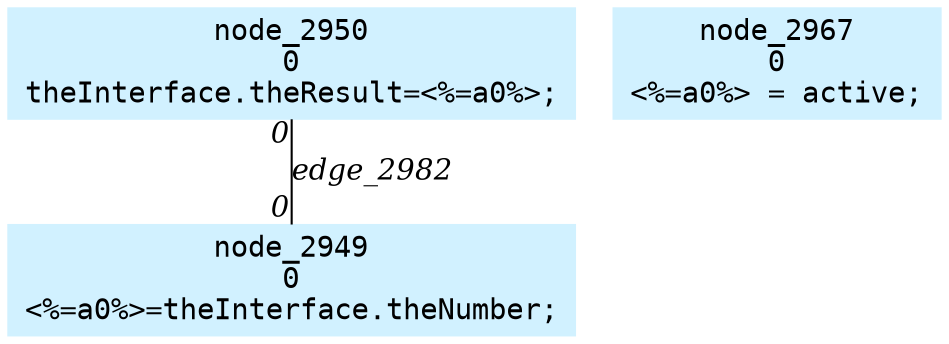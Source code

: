 digraph g{node_2949 [shape=box, style=filled, color="#d1f1ff", fontname="Courier", label="node_2949
0
<%=a0%>=theInterface.theNumber;
" ]
node_2950 [shape=box, style=filled, color="#d1f1ff", fontname="Courier", label="node_2950
0
theInterface.theResult=<%=a0%>;
" ]
node_2967 [shape=box, style=filled, color="#d1f1ff", fontname="Courier", label="node_2967
0
<%=a0%> = active;
" ]
node_2950 -> node_2949 [dir=none, arrowHead=none, fontname="Times-Italic", label="edge_2982",  headlabel="0", taillabel="0" ]
}
